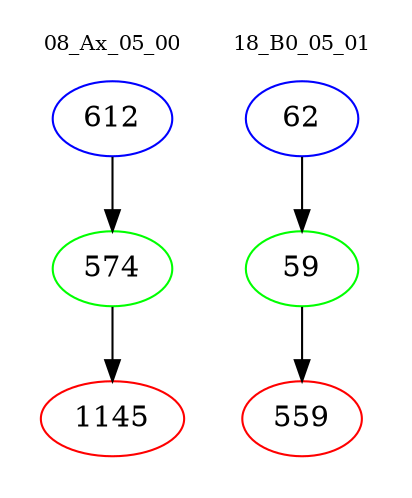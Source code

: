 digraph{
subgraph cluster_0 {
color = white
label = "08_Ax_05_00";
fontsize=10;
T0_612 [label="612", color="blue"]
T0_612 -> T0_574 [color="black"]
T0_574 [label="574", color="green"]
T0_574 -> T0_1145 [color="black"]
T0_1145 [label="1145", color="red"]
}
subgraph cluster_1 {
color = white
label = "18_B0_05_01";
fontsize=10;
T1_62 [label="62", color="blue"]
T1_62 -> T1_59 [color="black"]
T1_59 [label="59", color="green"]
T1_59 -> T1_559 [color="black"]
T1_559 [label="559", color="red"]
}
}
